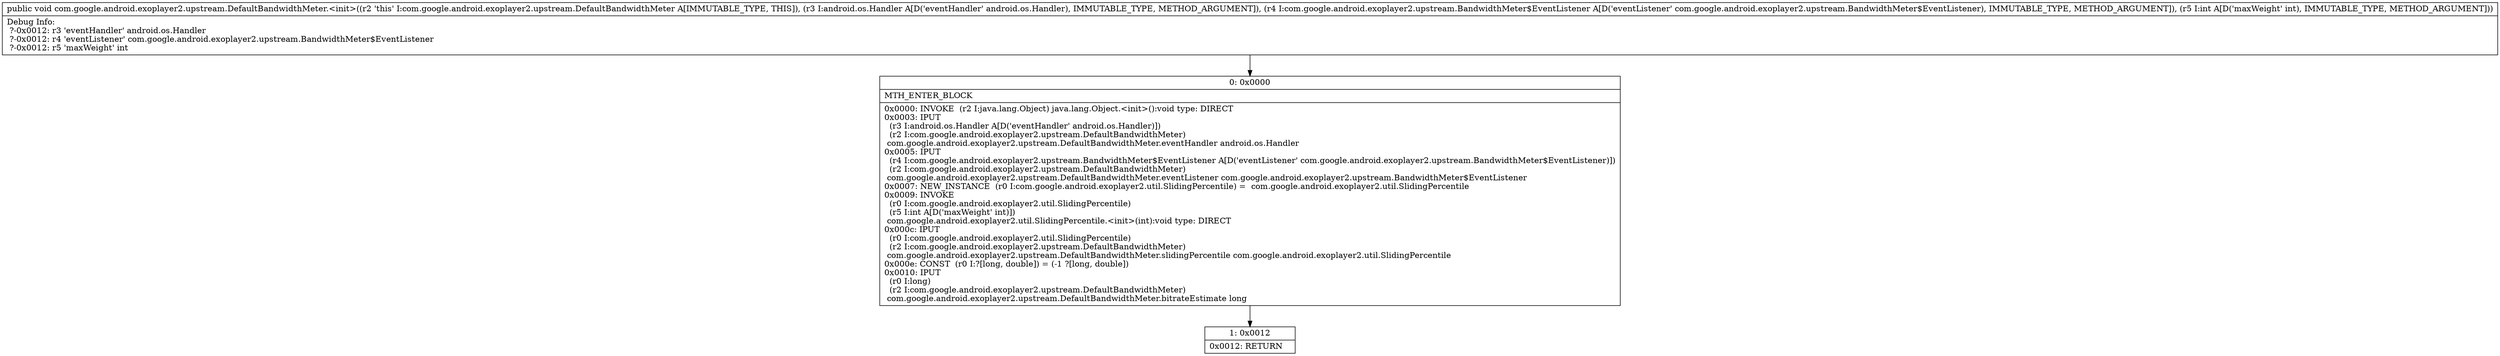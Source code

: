 digraph "CFG forcom.google.android.exoplayer2.upstream.DefaultBandwidthMeter.\<init\>(Landroid\/os\/Handler;Lcom\/google\/android\/exoplayer2\/upstream\/BandwidthMeter$EventListener;I)V" {
Node_0 [shape=record,label="{0\:\ 0x0000|MTH_ENTER_BLOCK\l|0x0000: INVOKE  (r2 I:java.lang.Object) java.lang.Object.\<init\>():void type: DIRECT \l0x0003: IPUT  \l  (r3 I:android.os.Handler A[D('eventHandler' android.os.Handler)])\l  (r2 I:com.google.android.exoplayer2.upstream.DefaultBandwidthMeter)\l com.google.android.exoplayer2.upstream.DefaultBandwidthMeter.eventHandler android.os.Handler \l0x0005: IPUT  \l  (r4 I:com.google.android.exoplayer2.upstream.BandwidthMeter$EventListener A[D('eventListener' com.google.android.exoplayer2.upstream.BandwidthMeter$EventListener)])\l  (r2 I:com.google.android.exoplayer2.upstream.DefaultBandwidthMeter)\l com.google.android.exoplayer2.upstream.DefaultBandwidthMeter.eventListener com.google.android.exoplayer2.upstream.BandwidthMeter$EventListener \l0x0007: NEW_INSTANCE  (r0 I:com.google.android.exoplayer2.util.SlidingPercentile) =  com.google.android.exoplayer2.util.SlidingPercentile \l0x0009: INVOKE  \l  (r0 I:com.google.android.exoplayer2.util.SlidingPercentile)\l  (r5 I:int A[D('maxWeight' int)])\l com.google.android.exoplayer2.util.SlidingPercentile.\<init\>(int):void type: DIRECT \l0x000c: IPUT  \l  (r0 I:com.google.android.exoplayer2.util.SlidingPercentile)\l  (r2 I:com.google.android.exoplayer2.upstream.DefaultBandwidthMeter)\l com.google.android.exoplayer2.upstream.DefaultBandwidthMeter.slidingPercentile com.google.android.exoplayer2.util.SlidingPercentile \l0x000e: CONST  (r0 I:?[long, double]) = (\-1 ?[long, double]) \l0x0010: IPUT  \l  (r0 I:long)\l  (r2 I:com.google.android.exoplayer2.upstream.DefaultBandwidthMeter)\l com.google.android.exoplayer2.upstream.DefaultBandwidthMeter.bitrateEstimate long \l}"];
Node_1 [shape=record,label="{1\:\ 0x0012|0x0012: RETURN   \l}"];
MethodNode[shape=record,label="{public void com.google.android.exoplayer2.upstream.DefaultBandwidthMeter.\<init\>((r2 'this' I:com.google.android.exoplayer2.upstream.DefaultBandwidthMeter A[IMMUTABLE_TYPE, THIS]), (r3 I:android.os.Handler A[D('eventHandler' android.os.Handler), IMMUTABLE_TYPE, METHOD_ARGUMENT]), (r4 I:com.google.android.exoplayer2.upstream.BandwidthMeter$EventListener A[D('eventListener' com.google.android.exoplayer2.upstream.BandwidthMeter$EventListener), IMMUTABLE_TYPE, METHOD_ARGUMENT]), (r5 I:int A[D('maxWeight' int), IMMUTABLE_TYPE, METHOD_ARGUMENT]))  | Debug Info:\l  ?\-0x0012: r3 'eventHandler' android.os.Handler\l  ?\-0x0012: r4 'eventListener' com.google.android.exoplayer2.upstream.BandwidthMeter$EventListener\l  ?\-0x0012: r5 'maxWeight' int\l}"];
MethodNode -> Node_0;
Node_0 -> Node_1;
}


